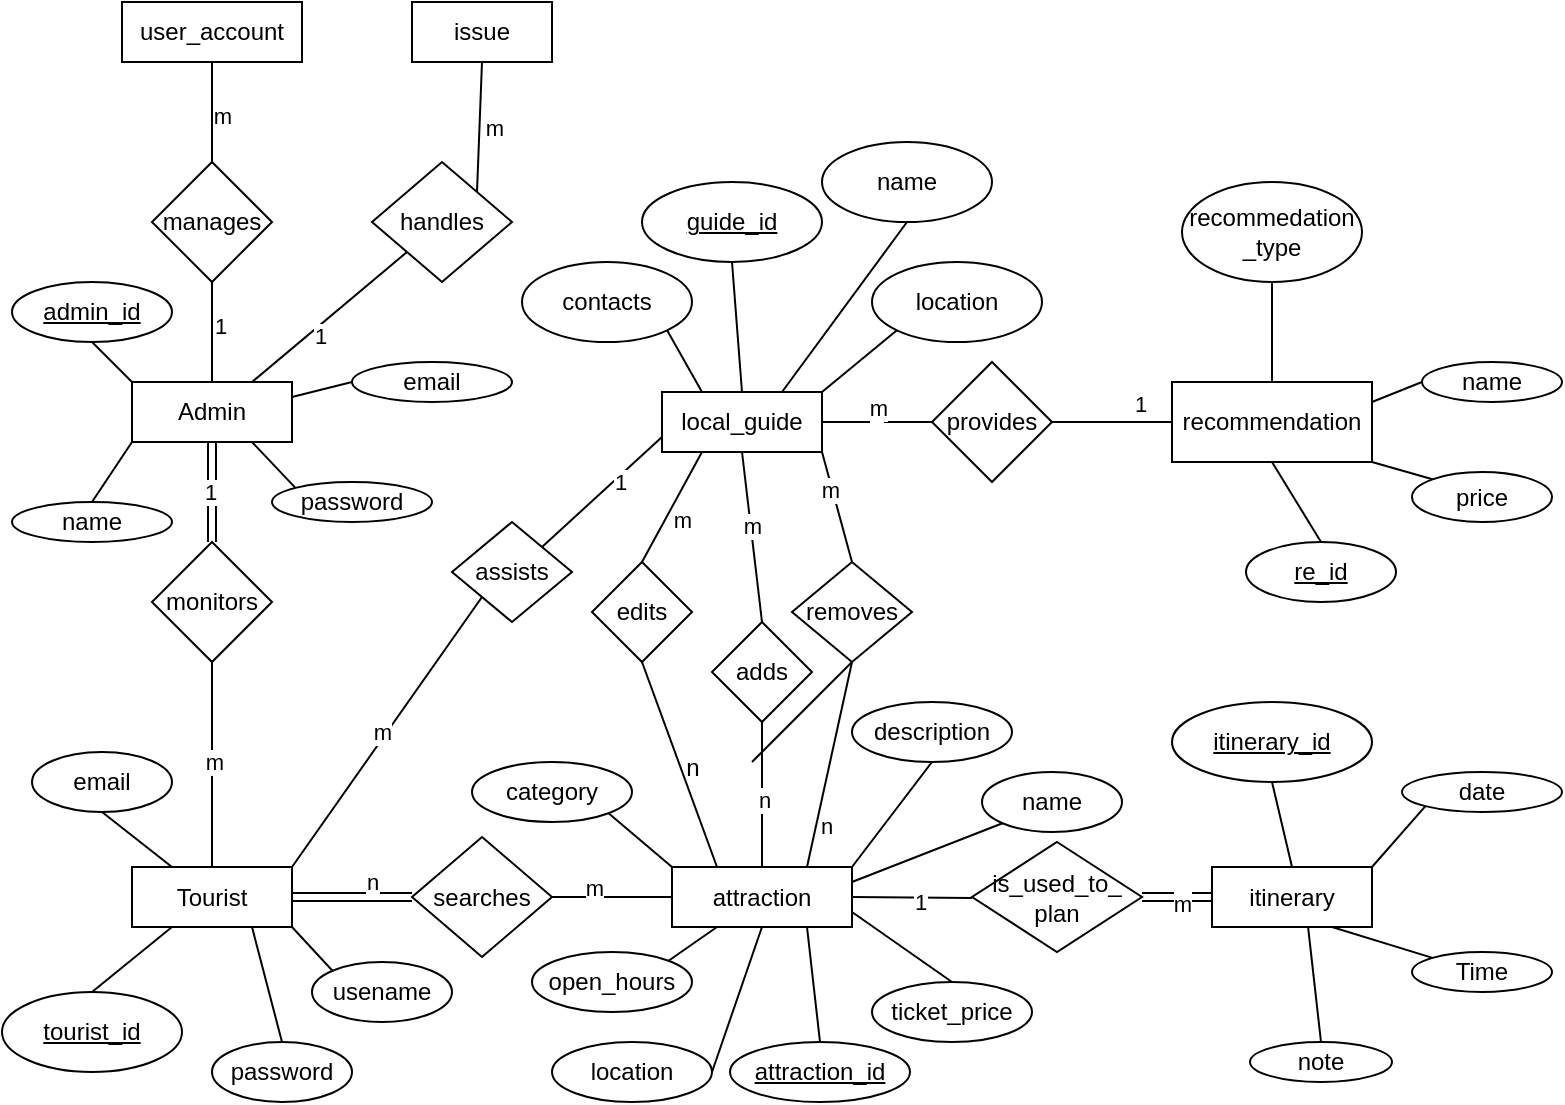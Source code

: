 <mxfile version="24.2.3" type="github">
  <diagram name="Page-1" id="KntOKRbxbfMYD2WhFOAg">
    <mxGraphModel dx="1050" dy="557" grid="1" gridSize="10" guides="1" tooltips="1" connect="1" arrows="1" fold="1" page="1" pageScale="1" pageWidth="827" pageHeight="1169" math="0" shadow="0">
      <root>
        <mxCell id="0" />
        <mxCell id="1" parent="0" />
        <mxCell id="pDvS2UjtiNvDEzDKLtWh-1" value="Tourist" style="html=1;whiteSpace=wrap;" vertex="1" parent="1">
          <mxGeometry x="70" y="602.5" width="80" height="30" as="geometry" />
        </mxCell>
        <mxCell id="pDvS2UjtiNvDEzDKLtWh-2" value="Admin" style="html=1;whiteSpace=wrap;" vertex="1" parent="1">
          <mxGeometry x="70" y="360" width="80" height="30" as="geometry" />
        </mxCell>
        <mxCell id="pDvS2UjtiNvDEzDKLtWh-3" value="user_account" style="html=1;whiteSpace=wrap;" vertex="1" parent="1">
          <mxGeometry x="65" y="170" width="90" height="30" as="geometry" />
        </mxCell>
        <mxCell id="pDvS2UjtiNvDEzDKLtWh-4" value="issue" style="html=1;whiteSpace=wrap;" vertex="1" parent="1">
          <mxGeometry x="210" y="170" width="70" height="30" as="geometry" />
        </mxCell>
        <mxCell id="pDvS2UjtiNvDEzDKLtWh-6" value="recommendation" style="html=1;whiteSpace=wrap;" vertex="1" parent="1">
          <mxGeometry x="590" y="360" width="100" height="40" as="geometry" />
        </mxCell>
        <mxCell id="pDvS2UjtiNvDEzDKLtWh-8" value="attraction" style="html=1;whiteSpace=wrap;" vertex="1" parent="1">
          <mxGeometry x="340" y="602.5" width="90" height="30" as="geometry" />
        </mxCell>
        <mxCell id="pDvS2UjtiNvDEzDKLtWh-9" value="local_guide" style="html=1;whiteSpace=wrap;" vertex="1" parent="1">
          <mxGeometry x="335" y="365" width="80" height="30" as="geometry" />
        </mxCell>
        <mxCell id="pDvS2UjtiNvDEzDKLtWh-10" value="itinerary" style="html=1;whiteSpace=wrap;" vertex="1" parent="1">
          <mxGeometry x="610" y="602.5" width="80" height="30" as="geometry" />
        </mxCell>
        <mxCell id="pDvS2UjtiNvDEzDKLtWh-11" value="manages" style="rhombus;whiteSpace=wrap;html=1;" vertex="1" parent="1">
          <mxGeometry x="80" y="250" width="60" height="60" as="geometry" />
        </mxCell>
        <mxCell id="pDvS2UjtiNvDEzDKLtWh-12" value="assists" style="rhombus;whiteSpace=wrap;html=1;" vertex="1" parent="1">
          <mxGeometry x="230" y="430" width="60" height="50" as="geometry" />
        </mxCell>
        <mxCell id="pDvS2UjtiNvDEzDKLtWh-13" value="adds" style="rhombus;whiteSpace=wrap;html=1;" vertex="1" parent="1">
          <mxGeometry x="360" y="480" width="50" height="50" as="geometry" />
        </mxCell>
        <mxCell id="pDvS2UjtiNvDEzDKLtWh-14" value="handles" style="rhombus;whiteSpace=wrap;html=1;" vertex="1" parent="1">
          <mxGeometry x="190" y="250" width="70" height="60" as="geometry" />
        </mxCell>
        <mxCell id="pDvS2UjtiNvDEzDKLtWh-15" value="monitors" style="rhombus;whiteSpace=wrap;html=1;" vertex="1" parent="1">
          <mxGeometry x="80" y="440" width="60" height="60" as="geometry" />
        </mxCell>
        <mxCell id="pDvS2UjtiNvDEzDKLtWh-16" value="searches" style="rhombus;whiteSpace=wrap;html=1;" vertex="1" parent="1">
          <mxGeometry x="210" y="587.5" width="70" height="60" as="geometry" />
        </mxCell>
        <mxCell id="pDvS2UjtiNvDEzDKLtWh-17" value="" style="endArrow=none;html=1;rounded=0;exitX=1;exitY=0.5;exitDx=0;exitDy=0;entryX=0;entryY=0.5;entryDx=0;entryDy=0;shape=link;" edge="1" parent="1" source="pDvS2UjtiNvDEzDKLtWh-1" target="pDvS2UjtiNvDEzDKLtWh-16">
          <mxGeometry width="50" height="50" relative="1" as="geometry">
            <mxPoint x="140" y="530" as="sourcePoint" />
            <mxPoint x="190" y="480" as="targetPoint" />
          </mxGeometry>
        </mxCell>
        <mxCell id="pDvS2UjtiNvDEzDKLtWh-126" value="n" style="edgeLabel;html=1;align=center;verticalAlign=middle;resizable=0;points=[];" vertex="1" connectable="0" parent="pDvS2UjtiNvDEzDKLtWh-17">
          <mxGeometry x="0.333" y="8" relative="1" as="geometry">
            <mxPoint as="offset" />
          </mxGeometry>
        </mxCell>
        <mxCell id="pDvS2UjtiNvDEzDKLtWh-18" value="" style="endArrow=none;html=1;rounded=0;exitX=1;exitY=0.5;exitDx=0;exitDy=0;entryX=0;entryY=0.5;entryDx=0;entryDy=0;" edge="1" parent="1" source="pDvS2UjtiNvDEzDKLtWh-16" target="pDvS2UjtiNvDEzDKLtWh-8">
          <mxGeometry width="50" height="50" relative="1" as="geometry">
            <mxPoint x="300" y="560" as="sourcePoint" />
            <mxPoint x="350" y="510" as="targetPoint" />
          </mxGeometry>
        </mxCell>
        <mxCell id="pDvS2UjtiNvDEzDKLtWh-125" value="m" style="edgeLabel;html=1;align=center;verticalAlign=middle;resizable=0;points=[];" vertex="1" connectable="0" parent="pDvS2UjtiNvDEzDKLtWh-18">
          <mxGeometry x="-0.3" y="5" relative="1" as="geometry">
            <mxPoint as="offset" />
          </mxGeometry>
        </mxCell>
        <mxCell id="pDvS2UjtiNvDEzDKLtWh-19" value="" style="endArrow=none;html=1;rounded=0;exitX=0.5;exitY=0;exitDx=0;exitDy=0;entryX=0.5;entryY=1;entryDx=0;entryDy=0;" edge="1" parent="1" source="pDvS2UjtiNvDEzDKLtWh-1" target="pDvS2UjtiNvDEzDKLtWh-15">
          <mxGeometry width="50" height="50" relative="1" as="geometry">
            <mxPoint x="120" y="530" as="sourcePoint" />
            <mxPoint x="170" y="480" as="targetPoint" />
          </mxGeometry>
        </mxCell>
        <mxCell id="pDvS2UjtiNvDEzDKLtWh-105" value="m" style="edgeLabel;html=1;align=center;verticalAlign=middle;resizable=0;points=[];" vertex="1" connectable="0" parent="pDvS2UjtiNvDEzDKLtWh-19">
          <mxGeometry x="0.032" y="-1" relative="1" as="geometry">
            <mxPoint as="offset" />
          </mxGeometry>
        </mxCell>
        <mxCell id="pDvS2UjtiNvDEzDKLtWh-21" value="" style="endArrow=none;html=1;rounded=0;exitX=0.75;exitY=0;exitDx=0;exitDy=0;entryX=0;entryY=1;entryDx=0;entryDy=0;" edge="1" parent="1" source="pDvS2UjtiNvDEzDKLtWh-2" target="pDvS2UjtiNvDEzDKLtWh-14">
          <mxGeometry width="50" height="50" relative="1" as="geometry">
            <mxPoint x="80" y="350" as="sourcePoint" />
            <mxPoint x="130" y="300" as="targetPoint" />
          </mxGeometry>
        </mxCell>
        <mxCell id="pDvS2UjtiNvDEzDKLtWh-108" value="1" style="edgeLabel;html=1;align=center;verticalAlign=middle;resizable=0;points=[];" vertex="1" connectable="0" parent="pDvS2UjtiNvDEzDKLtWh-21">
          <mxGeometry x="-0.19" y="-4" relative="1" as="geometry">
            <mxPoint as="offset" />
          </mxGeometry>
        </mxCell>
        <mxCell id="pDvS2UjtiNvDEzDKLtWh-22" value="" style="endArrow=none;html=1;rounded=0;exitX=1;exitY=0;exitDx=0;exitDy=0;entryX=0.5;entryY=1;entryDx=0;entryDy=0;" edge="1" parent="1" source="pDvS2UjtiNvDEzDKLtWh-14" target="pDvS2UjtiNvDEzDKLtWh-4">
          <mxGeometry width="50" height="50" relative="1" as="geometry">
            <mxPoint x="140" y="270" as="sourcePoint" />
            <mxPoint x="190" y="220" as="targetPoint" />
          </mxGeometry>
        </mxCell>
        <mxCell id="pDvS2UjtiNvDEzDKLtWh-109" value="m" style="edgeLabel;html=1;align=center;verticalAlign=middle;resizable=0;points=[];" vertex="1" connectable="0" parent="pDvS2UjtiNvDEzDKLtWh-22">
          <mxGeometry x="0.03" y="-7" relative="1" as="geometry">
            <mxPoint y="1" as="offset" />
          </mxGeometry>
        </mxCell>
        <mxCell id="pDvS2UjtiNvDEzDKLtWh-23" value="" style="endArrow=none;html=1;rounded=0;exitX=0.5;exitY=0;exitDx=0;exitDy=0;entryX=0.5;entryY=1;entryDx=0;entryDy=0;" edge="1" parent="1" source="pDvS2UjtiNvDEzDKLtWh-11" target="pDvS2UjtiNvDEzDKLtWh-3">
          <mxGeometry width="50" height="50" relative="1" as="geometry">
            <mxPoint x="140" y="210" as="sourcePoint" />
            <mxPoint x="190" y="160" as="targetPoint" />
          </mxGeometry>
        </mxCell>
        <mxCell id="pDvS2UjtiNvDEzDKLtWh-106" value="m" style="edgeLabel;html=1;align=center;verticalAlign=middle;resizable=0;points=[];" vertex="1" connectable="0" parent="pDvS2UjtiNvDEzDKLtWh-23">
          <mxGeometry x="-0.072" y="-5" relative="1" as="geometry">
            <mxPoint as="offset" />
          </mxGeometry>
        </mxCell>
        <mxCell id="pDvS2UjtiNvDEzDKLtWh-24" value="" style="endArrow=none;html=1;rounded=0;exitX=0.5;exitY=0;exitDx=0;exitDy=0;entryX=0.5;entryY=1;entryDx=0;entryDy=0;" edge="1" parent="1" source="pDvS2UjtiNvDEzDKLtWh-2" target="pDvS2UjtiNvDEzDKLtWh-11">
          <mxGeometry width="50" height="50" relative="1" as="geometry">
            <mxPoint x="120" y="305" as="sourcePoint" />
            <mxPoint x="170" y="255" as="targetPoint" />
          </mxGeometry>
        </mxCell>
        <mxCell id="pDvS2UjtiNvDEzDKLtWh-107" value="1" style="edgeLabel;html=1;align=center;verticalAlign=middle;resizable=0;points=[];" vertex="1" connectable="0" parent="pDvS2UjtiNvDEzDKLtWh-24">
          <mxGeometry x="0.128" y="-4" relative="1" as="geometry">
            <mxPoint as="offset" />
          </mxGeometry>
        </mxCell>
        <mxCell id="pDvS2UjtiNvDEzDKLtWh-25" value="" style="endArrow=none;html=1;rounded=0;exitX=1;exitY=0;exitDx=0;exitDy=0;entryX=0;entryY=1;entryDx=0;entryDy=0;" edge="1" parent="1" source="pDvS2UjtiNvDEzDKLtWh-1" target="pDvS2UjtiNvDEzDKLtWh-12">
          <mxGeometry width="50" height="50" relative="1" as="geometry">
            <mxPoint x="170" y="550" as="sourcePoint" />
            <mxPoint x="220" y="500" as="targetPoint" />
          </mxGeometry>
        </mxCell>
        <mxCell id="pDvS2UjtiNvDEzDKLtWh-111" value="m" style="edgeLabel;html=1;align=center;verticalAlign=middle;resizable=0;points=[];" vertex="1" connectable="0" parent="pDvS2UjtiNvDEzDKLtWh-25">
          <mxGeometry x="-0.019" y="2" relative="1" as="geometry">
            <mxPoint as="offset" />
          </mxGeometry>
        </mxCell>
        <mxCell id="pDvS2UjtiNvDEzDKLtWh-26" value="" style="endArrow=none;html=1;rounded=0;exitX=1;exitY=0;exitDx=0;exitDy=0;entryX=0;entryY=0.75;entryDx=0;entryDy=0;" edge="1" parent="1" source="pDvS2UjtiNvDEzDKLtWh-12" target="pDvS2UjtiNvDEzDKLtWh-9">
          <mxGeometry width="50" height="50" relative="1" as="geometry">
            <mxPoint x="260" y="400" as="sourcePoint" />
            <mxPoint x="310" y="350" as="targetPoint" />
          </mxGeometry>
        </mxCell>
        <mxCell id="pDvS2UjtiNvDEzDKLtWh-110" value="1" style="edgeLabel;html=1;align=center;verticalAlign=middle;resizable=0;points=[];" vertex="1" connectable="0" parent="pDvS2UjtiNvDEzDKLtWh-26">
          <mxGeometry x="0.259" y="-2" relative="1" as="geometry">
            <mxPoint as="offset" />
          </mxGeometry>
        </mxCell>
        <mxCell id="pDvS2UjtiNvDEzDKLtWh-27" value="edits" style="rhombus;whiteSpace=wrap;html=1;" vertex="1" parent="1">
          <mxGeometry x="300" y="450" width="50" height="50" as="geometry" />
        </mxCell>
        <mxCell id="pDvS2UjtiNvDEzDKLtWh-28" value="provides" style="rhombus;whiteSpace=wrap;html=1;" vertex="1" parent="1">
          <mxGeometry x="470" y="350" width="60" height="60" as="geometry" />
        </mxCell>
        <mxCell id="pDvS2UjtiNvDEzDKLtWh-29" value="removes" style="rhombus;whiteSpace=wrap;html=1;" vertex="1" parent="1">
          <mxGeometry x="400" y="450" width="60" height="50" as="geometry" />
        </mxCell>
        <mxCell id="pDvS2UjtiNvDEzDKLtWh-30" value="is_used_to_&lt;div&gt;plan&lt;/div&gt;" style="rhombus;whiteSpace=wrap;html=1;" vertex="1" parent="1">
          <mxGeometry x="490" y="590" width="85" height="55" as="geometry" />
        </mxCell>
        <mxCell id="pDvS2UjtiNvDEzDKLtWh-31" value="" style="endArrow=none;html=1;rounded=0;exitX=1;exitY=0.5;exitDx=0;exitDy=0;entryX=0;entryY=0.5;entryDx=0;entryDy=0;" edge="1" parent="1" source="pDvS2UjtiNvDEzDKLtWh-9" target="pDvS2UjtiNvDEzDKLtWh-28">
          <mxGeometry width="50" height="50" relative="1" as="geometry">
            <mxPoint x="410" y="380" as="sourcePoint" />
            <mxPoint x="460" y="330" as="targetPoint" />
          </mxGeometry>
        </mxCell>
        <mxCell id="pDvS2UjtiNvDEzDKLtWh-118" value="1" style="edgeLabel;html=1;align=center;verticalAlign=middle;resizable=0;points=[];" vertex="1" connectable="0" parent="pDvS2UjtiNvDEzDKLtWh-31">
          <mxGeometry x="-0.018" y="4" relative="1" as="geometry">
            <mxPoint as="offset" />
          </mxGeometry>
        </mxCell>
        <mxCell id="pDvS2UjtiNvDEzDKLtWh-120" value="m" style="edgeLabel;html=1;align=center;verticalAlign=middle;resizable=0;points=[];" vertex="1" connectable="0" parent="pDvS2UjtiNvDEzDKLtWh-31">
          <mxGeometry x="0.018" y="7" relative="1" as="geometry">
            <mxPoint as="offset" />
          </mxGeometry>
        </mxCell>
        <mxCell id="pDvS2UjtiNvDEzDKLtWh-32" value="" style="endArrow=none;html=1;rounded=0;exitX=1;exitY=0.5;exitDx=0;exitDy=0;entryX=0;entryY=0.5;entryDx=0;entryDy=0;" edge="1" parent="1" source="pDvS2UjtiNvDEzDKLtWh-28" target="pDvS2UjtiNvDEzDKLtWh-6">
          <mxGeometry width="50" height="50" relative="1" as="geometry">
            <mxPoint x="520" y="360" as="sourcePoint" />
            <mxPoint x="570" y="310" as="targetPoint" />
          </mxGeometry>
        </mxCell>
        <mxCell id="pDvS2UjtiNvDEzDKLtWh-119" value="1" style="edgeLabel;html=1;align=center;verticalAlign=middle;resizable=0;points=[];" vertex="1" connectable="0" parent="pDvS2UjtiNvDEzDKLtWh-32">
          <mxGeometry x="0.467" y="9" relative="1" as="geometry">
            <mxPoint as="offset" />
          </mxGeometry>
        </mxCell>
        <mxCell id="pDvS2UjtiNvDEzDKLtWh-34" value="" style="endArrow=none;html=1;rounded=0;exitX=1;exitY=0.5;exitDx=0;exitDy=0;entryX=0;entryY=0.5;entryDx=0;entryDy=0;shape=link;" edge="1" parent="1" source="pDvS2UjtiNvDEzDKLtWh-30" target="pDvS2UjtiNvDEzDKLtWh-10">
          <mxGeometry width="50" height="50" relative="1" as="geometry">
            <mxPoint x="570" y="550" as="sourcePoint" />
            <mxPoint x="620" y="500" as="targetPoint" />
          </mxGeometry>
        </mxCell>
        <mxCell id="pDvS2UjtiNvDEzDKLtWh-122" value="m" style="edgeLabel;html=1;align=center;verticalAlign=middle;resizable=0;points=[];" vertex="1" connectable="0" parent="pDvS2UjtiNvDEzDKLtWh-34">
          <mxGeometry x="0.143" y="-3" relative="1" as="geometry">
            <mxPoint as="offset" />
          </mxGeometry>
        </mxCell>
        <mxCell id="pDvS2UjtiNvDEzDKLtWh-39" value="" style="endArrow=none;html=1;rounded=0;entryX=0.5;entryY=1;entryDx=0;entryDy=0;exitX=0.5;exitY=0;exitDx=0;exitDy=0;" edge="1" parent="1" source="pDvS2UjtiNvDEzDKLtWh-6" target="pDvS2UjtiNvDEzDKLtWh-96">
          <mxGeometry width="50" height="50" relative="1" as="geometry">
            <mxPoint x="590" y="320" as="sourcePoint" />
            <mxPoint x="640" y="320" as="targetPoint" />
          </mxGeometry>
        </mxCell>
        <mxCell id="pDvS2UjtiNvDEzDKLtWh-40" value="" style="endArrow=none;html=1;rounded=0;exitX=0.75;exitY=0;exitDx=0;exitDy=0;entryX=0.5;entryY=1;entryDx=0;entryDy=0;" edge="1" parent="1" source="pDvS2UjtiNvDEzDKLtWh-8" target="pDvS2UjtiNvDEzDKLtWh-29">
          <mxGeometry width="50" height="50" relative="1" as="geometry">
            <mxPoint x="430" y="530" as="sourcePoint" />
            <mxPoint x="480" y="480" as="targetPoint" />
          </mxGeometry>
        </mxCell>
        <mxCell id="pDvS2UjtiNvDEzDKLtWh-117" value="n" style="edgeLabel;html=1;align=center;verticalAlign=middle;resizable=0;points=[];" vertex="1" connectable="0" parent="pDvS2UjtiNvDEzDKLtWh-40">
          <mxGeometry x="-0.583" y="-5" relative="1" as="geometry">
            <mxPoint as="offset" />
          </mxGeometry>
        </mxCell>
        <mxCell id="pDvS2UjtiNvDEzDKLtWh-41" value="" style="endArrow=none;html=1;rounded=0;entryX=0.5;entryY=1;entryDx=0;entryDy=0;exitX=0.5;exitY=0;exitDx=0;exitDy=0;" edge="1" parent="1" source="pDvS2UjtiNvDEzDKLtWh-13" target="pDvS2UjtiNvDEzDKLtWh-9">
          <mxGeometry width="50" height="50" relative="1" as="geometry">
            <mxPoint x="350" y="460" as="sourcePoint" />
            <mxPoint x="400" y="410" as="targetPoint" />
          </mxGeometry>
        </mxCell>
        <mxCell id="pDvS2UjtiNvDEzDKLtWh-114" value="m" style="edgeLabel;html=1;align=center;verticalAlign=middle;resizable=0;points=[];" vertex="1" connectable="0" parent="pDvS2UjtiNvDEzDKLtWh-41">
          <mxGeometry x="0.149" relative="1" as="geometry">
            <mxPoint as="offset" />
          </mxGeometry>
        </mxCell>
        <mxCell id="pDvS2UjtiNvDEzDKLtWh-42" value="" style="endArrow=none;html=1;rounded=0;entryX=0.5;entryY=1;entryDx=0;entryDy=0;exitX=0.5;exitY=0;exitDx=0;exitDy=0;" edge="1" parent="1" source="pDvS2UjtiNvDEzDKLtWh-8" target="pDvS2UjtiNvDEzDKLtWh-13">
          <mxGeometry width="50" height="50" relative="1" as="geometry">
            <mxPoint x="365" y="550" as="sourcePoint" />
            <mxPoint x="415" y="500" as="targetPoint" />
          </mxGeometry>
        </mxCell>
        <mxCell id="pDvS2UjtiNvDEzDKLtWh-115" value="n" style="edgeLabel;html=1;align=center;verticalAlign=middle;resizable=0;points=[];" vertex="1" connectable="0" parent="pDvS2UjtiNvDEzDKLtWh-42">
          <mxGeometry x="-0.081" y="-1" relative="1" as="geometry">
            <mxPoint as="offset" />
          </mxGeometry>
        </mxCell>
        <mxCell id="pDvS2UjtiNvDEzDKLtWh-43" value="" style="endArrow=none;html=1;rounded=0;entryX=0.25;entryY=1;entryDx=0;entryDy=0;exitX=0.5;exitY=0;exitDx=0;exitDy=0;" edge="1" parent="1" source="pDvS2UjtiNvDEzDKLtWh-27" target="pDvS2UjtiNvDEzDKLtWh-9">
          <mxGeometry width="50" height="50" relative="1" as="geometry">
            <mxPoint x="300" y="470" as="sourcePoint" />
            <mxPoint x="350" y="420" as="targetPoint" />
          </mxGeometry>
        </mxCell>
        <mxCell id="pDvS2UjtiNvDEzDKLtWh-112" value="m" style="edgeLabel;html=1;align=center;verticalAlign=middle;resizable=0;points=[];" vertex="1" connectable="0" parent="pDvS2UjtiNvDEzDKLtWh-43">
          <mxGeometry x="-0.083" y="-7" relative="1" as="geometry">
            <mxPoint as="offset" />
          </mxGeometry>
        </mxCell>
        <mxCell id="pDvS2UjtiNvDEzDKLtWh-44" value="" style="endArrow=none;html=1;rounded=0;entryX=0.5;entryY=1;entryDx=0;entryDy=0;exitX=0.25;exitY=0;exitDx=0;exitDy=0;" edge="1" parent="1" source="pDvS2UjtiNvDEzDKLtWh-8" target="pDvS2UjtiNvDEzDKLtWh-27">
          <mxGeometry width="50" height="50" relative="1" as="geometry">
            <mxPoint x="290" y="545" as="sourcePoint" />
            <mxPoint x="340" y="495" as="targetPoint" />
          </mxGeometry>
        </mxCell>
        <mxCell id="pDvS2UjtiNvDEzDKLtWh-45" value="" style="endArrow=none;html=1;rounded=0;entryX=1;entryY=1;entryDx=0;entryDy=0;exitX=0.5;exitY=0;exitDx=0;exitDy=0;" edge="1" parent="1" source="pDvS2UjtiNvDEzDKLtWh-29" target="pDvS2UjtiNvDEzDKLtWh-9">
          <mxGeometry width="50" height="50" relative="1" as="geometry">
            <mxPoint x="380" y="450" as="sourcePoint" />
            <mxPoint x="430" y="400" as="targetPoint" />
          </mxGeometry>
        </mxCell>
        <mxCell id="pDvS2UjtiNvDEzDKLtWh-116" value="m" style="edgeLabel;html=1;align=center;verticalAlign=middle;resizable=0;points=[];" vertex="1" connectable="0" parent="pDvS2UjtiNvDEzDKLtWh-45">
          <mxGeometry x="0.313" y="1" relative="1" as="geometry">
            <mxPoint as="offset" />
          </mxGeometry>
        </mxCell>
        <mxCell id="pDvS2UjtiNvDEzDKLtWh-46" value="password" style="ellipse;whiteSpace=wrap;html=1;" vertex="1" parent="1">
          <mxGeometry x="140" y="410" width="80" height="20" as="geometry" />
        </mxCell>
        <mxCell id="pDvS2UjtiNvDEzDKLtWh-47" value="date" style="ellipse;whiteSpace=wrap;html=1;" vertex="1" parent="1">
          <mxGeometry x="705" y="555" width="80" height="20" as="geometry" />
        </mxCell>
        <mxCell id="pDvS2UjtiNvDEzDKLtWh-48" value="email" style="ellipse;whiteSpace=wrap;html=1;" vertex="1" parent="1">
          <mxGeometry x="180" y="350" width="80" height="20" as="geometry" />
        </mxCell>
        <mxCell id="pDvS2UjtiNvDEzDKLtWh-49" value="name" style="ellipse;whiteSpace=wrap;html=1;" vertex="1" parent="1">
          <mxGeometry x="10" y="420" width="80" height="20" as="geometry" />
        </mxCell>
        <mxCell id="pDvS2UjtiNvDEzDKLtWh-50" value="&lt;u&gt;attraction_id&lt;/u&gt;" style="ellipse;whiteSpace=wrap;html=1;" vertex="1" parent="1">
          <mxGeometry x="369" y="690" width="90" height="30" as="geometry" />
        </mxCell>
        <mxCell id="pDvS2UjtiNvDEzDKLtWh-51" value="&lt;u&gt;admin_id&lt;/u&gt;" style="ellipse;whiteSpace=wrap;html=1;" vertex="1" parent="1">
          <mxGeometry x="10" y="310" width="80" height="30" as="geometry" />
        </mxCell>
        <mxCell id="pDvS2UjtiNvDEzDKLtWh-52" value="name" style="ellipse;whiteSpace=wrap;html=1;" vertex="1" parent="1">
          <mxGeometry x="495" y="555" width="70" height="30" as="geometry" />
        </mxCell>
        <mxCell id="pDvS2UjtiNvDEzDKLtWh-53" value="Time" style="ellipse;whiteSpace=wrap;html=1;" vertex="1" parent="1">
          <mxGeometry x="710" y="645" width="70" height="20" as="geometry" />
        </mxCell>
        <mxCell id="pDvS2UjtiNvDEzDKLtWh-54" value="ticket_price" style="ellipse;whiteSpace=wrap;html=1;" vertex="1" parent="1">
          <mxGeometry x="440" y="660" width="80" height="30" as="geometry" />
        </mxCell>
        <mxCell id="pDvS2UjtiNvDEzDKLtWh-55" value="open_hours" style="ellipse;whiteSpace=wrap;html=1;" vertex="1" parent="1">
          <mxGeometry x="270" y="645" width="80" height="30" as="geometry" />
        </mxCell>
        <mxCell id="pDvS2UjtiNvDEzDKLtWh-56" value="location" style="ellipse;whiteSpace=wrap;html=1;" vertex="1" parent="1">
          <mxGeometry x="280" y="690" width="80" height="30" as="geometry" />
        </mxCell>
        <mxCell id="pDvS2UjtiNvDEzDKLtWh-57" value="description" style="ellipse;whiteSpace=wrap;html=1;" vertex="1" parent="1">
          <mxGeometry x="430" y="520" width="80" height="30" as="geometry" />
        </mxCell>
        <mxCell id="pDvS2UjtiNvDEzDKLtWh-58" value="category" style="ellipse;whiteSpace=wrap;html=1;" vertex="1" parent="1">
          <mxGeometry x="240" y="550" width="80" height="30" as="geometry" />
        </mxCell>
        <mxCell id="pDvS2UjtiNvDEzDKLtWh-60" value="" style="endArrow=none;html=1;rounded=0;exitX=1;exitY=0.25;exitDx=0;exitDy=0;entryX=0;entryY=1;entryDx=0;entryDy=0;" edge="1" parent="1" source="pDvS2UjtiNvDEzDKLtWh-8" target="pDvS2UjtiNvDEzDKLtWh-52">
          <mxGeometry width="50" height="50" relative="1" as="geometry">
            <mxPoint x="460" y="620" as="sourcePoint" />
            <mxPoint x="510" y="570" as="targetPoint" />
          </mxGeometry>
        </mxCell>
        <mxCell id="pDvS2UjtiNvDEzDKLtWh-61" value="" style="endArrow=none;html=1;rounded=0;entryX=0;entryY=0;entryDx=0;entryDy=0;exitX=1;exitY=1;exitDx=0;exitDy=0;" edge="1" parent="1" source="pDvS2UjtiNvDEzDKLtWh-58" target="pDvS2UjtiNvDEzDKLtWh-8">
          <mxGeometry width="50" height="50" relative="1" as="geometry">
            <mxPoint x="300" y="602.5" as="sourcePoint" />
            <mxPoint x="350" y="552.5" as="targetPoint" />
          </mxGeometry>
        </mxCell>
        <mxCell id="pDvS2UjtiNvDEzDKLtWh-62" value="" style="endArrow=none;html=1;rounded=0;entryX=0.5;entryY=0;entryDx=0;entryDy=0;exitX=1;exitY=0.75;exitDx=0;exitDy=0;shape=connector;" edge="1" parent="1" source="pDvS2UjtiNvDEzDKLtWh-8" target="pDvS2UjtiNvDEzDKLtWh-54">
          <mxGeometry width="50" height="50" relative="1" as="geometry">
            <mxPoint x="380" y="685" as="sourcePoint" />
            <mxPoint x="430" y="635" as="targetPoint" />
          </mxGeometry>
        </mxCell>
        <mxCell id="pDvS2UjtiNvDEzDKLtWh-63" value="" style="endArrow=none;html=1;rounded=0;exitX=0.5;exitY=0;exitDx=0;exitDy=0;entryX=0.75;entryY=1;entryDx=0;entryDy=0;" edge="1" parent="1" source="pDvS2UjtiNvDEzDKLtWh-50" target="pDvS2UjtiNvDEzDKLtWh-8">
          <mxGeometry width="50" height="50" relative="1" as="geometry">
            <mxPoint x="360" y="690" as="sourcePoint" />
            <mxPoint x="410" y="640" as="targetPoint" />
          </mxGeometry>
        </mxCell>
        <mxCell id="pDvS2UjtiNvDEzDKLtWh-64" value="" style="endArrow=none;html=1;rounded=0;entryX=0.25;entryY=1;entryDx=0;entryDy=0;exitX=1;exitY=0;exitDx=0;exitDy=0;" edge="1" parent="1" source="pDvS2UjtiNvDEzDKLtWh-55" target="pDvS2UjtiNvDEzDKLtWh-8">
          <mxGeometry width="50" height="50" relative="1" as="geometry">
            <mxPoint x="315" y="697.5" as="sourcePoint" />
            <mxPoint x="365" y="647.5" as="targetPoint" />
          </mxGeometry>
        </mxCell>
        <mxCell id="pDvS2UjtiNvDEzDKLtWh-65" value="" style="endArrow=none;html=1;rounded=0;exitX=1;exitY=0;exitDx=0;exitDy=0;entryX=0.5;entryY=1;entryDx=0;entryDy=0;" edge="1" parent="1" source="pDvS2UjtiNvDEzDKLtWh-8" target="pDvS2UjtiNvDEzDKLtWh-57">
          <mxGeometry width="50" height="50" relative="1" as="geometry">
            <mxPoint x="430" y="605" as="sourcePoint" />
            <mxPoint x="480" y="555" as="targetPoint" />
          </mxGeometry>
        </mxCell>
        <mxCell id="pDvS2UjtiNvDEzDKLtWh-66" value="" style="endArrow=none;html=1;rounded=0;entryX=0.5;entryY=1;entryDx=0;entryDy=0;exitX=1;exitY=0.5;exitDx=0;exitDy=0;" edge="1" parent="1" source="pDvS2UjtiNvDEzDKLtWh-56" target="pDvS2UjtiNvDEzDKLtWh-8">
          <mxGeometry width="50" height="50" relative="1" as="geometry">
            <mxPoint x="345" y="695" as="sourcePoint" />
            <mxPoint x="395" y="645" as="targetPoint" />
          </mxGeometry>
        </mxCell>
        <mxCell id="pDvS2UjtiNvDEzDKLtWh-67" value="" style="endArrow=none;html=1;rounded=0;entryX=0.75;entryY=1;entryDx=0;entryDy=0;exitX=0;exitY=0;exitDx=0;exitDy=0;" edge="1" parent="1" source="pDvS2UjtiNvDEzDKLtWh-46" target="pDvS2UjtiNvDEzDKLtWh-2">
          <mxGeometry width="50" height="50" relative="1" as="geometry">
            <mxPoint x="120" y="430" as="sourcePoint" />
            <mxPoint x="170" y="380" as="targetPoint" />
          </mxGeometry>
        </mxCell>
        <mxCell id="pDvS2UjtiNvDEzDKLtWh-68" value="" style="endArrow=none;html=1;rounded=0;exitX=1;exitY=0.25;exitDx=0;exitDy=0;entryX=0;entryY=0.5;entryDx=0;entryDy=0;" edge="1" parent="1" source="pDvS2UjtiNvDEzDKLtWh-2" target="pDvS2UjtiNvDEzDKLtWh-48">
          <mxGeometry width="50" height="50" relative="1" as="geometry">
            <mxPoint x="160" y="385" as="sourcePoint" />
            <mxPoint x="210" y="335" as="targetPoint" />
          </mxGeometry>
        </mxCell>
        <mxCell id="pDvS2UjtiNvDEzDKLtWh-69" value="" style="endArrow=none;html=1;rounded=0;exitX=0.5;exitY=0;exitDx=0;exitDy=0;entryX=0;entryY=1;entryDx=0;entryDy=0;" edge="1" parent="1" source="pDvS2UjtiNvDEzDKLtWh-49" target="pDvS2UjtiNvDEzDKLtWh-2">
          <mxGeometry width="50" height="50" relative="1" as="geometry">
            <mxPoint x="10" y="430" as="sourcePoint" />
            <mxPoint x="60" y="380" as="targetPoint" />
          </mxGeometry>
        </mxCell>
        <mxCell id="pDvS2UjtiNvDEzDKLtWh-70" value="" style="endArrow=none;html=1;rounded=0;entryX=0.5;entryY=1;entryDx=0;entryDy=0;exitX=0;exitY=0;exitDx=0;exitDy=0;" edge="1" parent="1" source="pDvS2UjtiNvDEzDKLtWh-2" target="pDvS2UjtiNvDEzDKLtWh-51">
          <mxGeometry width="50" height="50" relative="1" as="geometry">
            <mxPoint x="25" y="395" as="sourcePoint" />
            <mxPoint x="75" y="345" as="targetPoint" />
          </mxGeometry>
        </mxCell>
        <mxCell id="pDvS2UjtiNvDEzDKLtWh-71" value="note" style="ellipse;whiteSpace=wrap;html=1;" vertex="1" parent="1">
          <mxGeometry x="629" y="690" width="71" height="20" as="geometry" />
        </mxCell>
        <mxCell id="pDvS2UjtiNvDEzDKLtWh-73" value="itinerary_id" style="ellipse;whiteSpace=wrap;html=1;align=center;fontStyle=4;" vertex="1" parent="1">
          <mxGeometry x="590" y="520" width="100" height="40" as="geometry" />
        </mxCell>
        <mxCell id="pDvS2UjtiNvDEzDKLtWh-74" value="" style="endArrow=none;html=1;rounded=0;exitX=1;exitY=0;exitDx=0;exitDy=0;entryX=0;entryY=1;entryDx=0;entryDy=0;" edge="1" parent="1" source="pDvS2UjtiNvDEzDKLtWh-10" target="pDvS2UjtiNvDEzDKLtWh-47">
          <mxGeometry width="50" height="50" relative="1" as="geometry">
            <mxPoint x="730" y="637.5" as="sourcePoint" />
            <mxPoint x="780" y="587.5" as="targetPoint" />
          </mxGeometry>
        </mxCell>
        <mxCell id="pDvS2UjtiNvDEzDKLtWh-75" value="" style="endArrow=none;html=1;rounded=0;entryX=0.6;entryY=0.99;entryDx=0;entryDy=0;entryPerimeter=0;exitX=0.5;exitY=0;exitDx=0;exitDy=0;" edge="1" parent="1" source="pDvS2UjtiNvDEzDKLtWh-71" target="pDvS2UjtiNvDEzDKLtWh-10">
          <mxGeometry width="50" height="50" relative="1" as="geometry">
            <mxPoint x="610" y="720" as="sourcePoint" />
            <mxPoint x="660" y="670" as="targetPoint" />
          </mxGeometry>
        </mxCell>
        <mxCell id="pDvS2UjtiNvDEzDKLtWh-76" value="" style="endArrow=none;html=1;rounded=0;exitX=0.75;exitY=1;exitDx=0;exitDy=0;entryX=0;entryY=0;entryDx=0;entryDy=0;" edge="1" parent="1" source="pDvS2UjtiNvDEzDKLtWh-10" target="pDvS2UjtiNvDEzDKLtWh-53">
          <mxGeometry width="50" height="50" relative="1" as="geometry">
            <mxPoint x="730" y="730" as="sourcePoint" />
            <mxPoint x="780" y="680" as="targetPoint" />
          </mxGeometry>
        </mxCell>
        <mxCell id="pDvS2UjtiNvDEzDKLtWh-77" value="" style="endArrow=none;html=1;rounded=0;exitX=0.5;exitY=0;exitDx=0;exitDy=0;entryX=0.5;entryY=1;entryDx=0;entryDy=0;" edge="1" parent="1" source="pDvS2UjtiNvDEzDKLtWh-10" target="pDvS2UjtiNvDEzDKLtWh-73">
          <mxGeometry width="50" height="50" relative="1" as="geometry">
            <mxPoint x="650" y="590" as="sourcePoint" />
            <mxPoint x="700" y="540" as="targetPoint" />
          </mxGeometry>
        </mxCell>
        <mxCell id="pDvS2UjtiNvDEzDKLtWh-78" value="location" style="ellipse;whiteSpace=wrap;html=1;" vertex="1" parent="1">
          <mxGeometry x="440" y="300" width="85" height="40" as="geometry" />
        </mxCell>
        <mxCell id="pDvS2UjtiNvDEzDKLtWh-79" value="contacts" style="ellipse;whiteSpace=wrap;html=1;" vertex="1" parent="1">
          <mxGeometry x="265" y="300" width="85" height="40" as="geometry" />
        </mxCell>
        <mxCell id="pDvS2UjtiNvDEzDKLtWh-80" value="name" style="ellipse;whiteSpace=wrap;html=1;" vertex="1" parent="1">
          <mxGeometry x="415" y="240" width="85" height="40" as="geometry" />
        </mxCell>
        <mxCell id="pDvS2UjtiNvDEzDKLtWh-81" value="&lt;u&gt;guide_id&lt;/u&gt;" style="ellipse;whiteSpace=wrap;html=1;" vertex="1" parent="1">
          <mxGeometry x="325" y="260" width="90" height="40" as="geometry" />
        </mxCell>
        <mxCell id="pDvS2UjtiNvDEzDKLtWh-82" value="" style="endArrow=none;html=1;rounded=0;entryX=1;entryY=1;entryDx=0;entryDy=0;exitX=0.25;exitY=0;exitDx=0;exitDy=0;" edge="1" parent="1" source="pDvS2UjtiNvDEzDKLtWh-9" target="pDvS2UjtiNvDEzDKLtWh-79">
          <mxGeometry width="50" height="50" relative="1" as="geometry">
            <mxPoint x="360" y="360" as="sourcePoint" />
            <mxPoint x="410" y="310" as="targetPoint" />
          </mxGeometry>
        </mxCell>
        <mxCell id="pDvS2UjtiNvDEzDKLtWh-83" value="" style="endArrow=none;html=1;rounded=0;entryX=0.5;entryY=1;entryDx=0;entryDy=0;exitX=0.5;exitY=0;exitDx=0;exitDy=0;" edge="1" parent="1" source="pDvS2UjtiNvDEzDKLtWh-9" target="pDvS2UjtiNvDEzDKLtWh-81">
          <mxGeometry width="50" height="50" relative="1" as="geometry">
            <mxPoint x="370" y="370" as="sourcePoint" />
            <mxPoint x="420" y="320" as="targetPoint" />
          </mxGeometry>
        </mxCell>
        <mxCell id="pDvS2UjtiNvDEzDKLtWh-84" value="" style="endArrow=none;html=1;rounded=0;entryX=0.5;entryY=1;entryDx=0;entryDy=0;exitX=0.75;exitY=0;exitDx=0;exitDy=0;" edge="1" parent="1" source="pDvS2UjtiNvDEzDKLtWh-9" target="pDvS2UjtiNvDEzDKLtWh-80">
          <mxGeometry width="50" height="50" relative="1" as="geometry">
            <mxPoint x="380" y="380" as="sourcePoint" />
            <mxPoint x="430" y="330" as="targetPoint" />
          </mxGeometry>
        </mxCell>
        <mxCell id="pDvS2UjtiNvDEzDKLtWh-85" value="" style="endArrow=none;html=1;rounded=0;exitX=1;exitY=0;exitDx=0;exitDy=0;entryX=0;entryY=1;entryDx=0;entryDy=0;" edge="1" parent="1" source="pDvS2UjtiNvDEzDKLtWh-9" target="pDvS2UjtiNvDEzDKLtWh-78">
          <mxGeometry width="50" height="50" relative="1" as="geometry">
            <mxPoint x="390" y="390" as="sourcePoint" />
            <mxPoint x="440" y="340" as="targetPoint" />
          </mxGeometry>
        </mxCell>
        <mxCell id="pDvS2UjtiNvDEzDKLtWh-86" value="password" style="ellipse;whiteSpace=wrap;html=1;" vertex="1" parent="1">
          <mxGeometry x="110" y="690" width="70" height="30" as="geometry" />
        </mxCell>
        <mxCell id="pDvS2UjtiNvDEzDKLtWh-87" value="usename" style="ellipse;whiteSpace=wrap;html=1;" vertex="1" parent="1">
          <mxGeometry x="160" y="650" width="70" height="30" as="geometry" />
        </mxCell>
        <mxCell id="pDvS2UjtiNvDEzDKLtWh-88" value="&lt;u&gt;tourist_id&lt;/u&gt;" style="ellipse;whiteSpace=wrap;html=1;" vertex="1" parent="1">
          <mxGeometry x="5" y="665" width="90" height="40" as="geometry" />
        </mxCell>
        <mxCell id="pDvS2UjtiNvDEzDKLtWh-89" value="email" style="ellipse;whiteSpace=wrap;html=1;" vertex="1" parent="1">
          <mxGeometry x="20" y="545" width="70" height="30" as="geometry" />
        </mxCell>
        <mxCell id="pDvS2UjtiNvDEzDKLtWh-90" value="" style="endArrow=none;html=1;rounded=0;exitX=0.5;exitY=1;exitDx=0;exitDy=0;entryX=0.25;entryY=0;entryDx=0;entryDy=0;" edge="1" parent="1" source="pDvS2UjtiNvDEzDKLtWh-89" target="pDvS2UjtiNvDEzDKLtWh-1">
          <mxGeometry width="50" height="50" relative="1" as="geometry">
            <mxPoint x="30" y="635" as="sourcePoint" />
            <mxPoint x="80" y="585" as="targetPoint" />
          </mxGeometry>
        </mxCell>
        <mxCell id="pDvS2UjtiNvDEzDKLtWh-91" value="" style="endArrow=none;html=1;rounded=0;entryX=0.25;entryY=1;entryDx=0;entryDy=0;exitX=0.5;exitY=0;exitDx=0;exitDy=0;" edge="1" parent="1" source="pDvS2UjtiNvDEzDKLtWh-88" target="pDvS2UjtiNvDEzDKLtWh-1">
          <mxGeometry width="50" height="50" relative="1" as="geometry">
            <mxPoint x="45" y="690" as="sourcePoint" />
            <mxPoint x="95" y="640" as="targetPoint" />
          </mxGeometry>
        </mxCell>
        <mxCell id="pDvS2UjtiNvDEzDKLtWh-92" value="" style="endArrow=none;html=1;rounded=0;entryX=0.75;entryY=1;entryDx=0;entryDy=0;exitX=0.5;exitY=0;exitDx=0;exitDy=0;" edge="1" parent="1" source="pDvS2UjtiNvDEzDKLtWh-86" target="pDvS2UjtiNvDEzDKLtWh-1">
          <mxGeometry width="50" height="50" relative="1" as="geometry">
            <mxPoint x="80" y="697.5" as="sourcePoint" />
            <mxPoint x="130" y="647.5" as="targetPoint" />
          </mxGeometry>
        </mxCell>
        <mxCell id="pDvS2UjtiNvDEzDKLtWh-93" value="" style="endArrow=none;html=1;rounded=0;exitX=0;exitY=0;exitDx=0;exitDy=0;entryX=1;entryY=1;entryDx=0;entryDy=0;" edge="1" parent="1" source="pDvS2UjtiNvDEzDKLtWh-87" target="pDvS2UjtiNvDEzDKLtWh-1">
          <mxGeometry width="50" height="50" relative="1" as="geometry">
            <mxPoint x="40" y="690" as="sourcePoint" />
            <mxPoint x="90" y="640" as="targetPoint" />
          </mxGeometry>
        </mxCell>
        <mxCell id="pDvS2UjtiNvDEzDKLtWh-94" value="&lt;u&gt;re_id&lt;/u&gt;" style="ellipse;whiteSpace=wrap;html=1;" vertex="1" parent="1">
          <mxGeometry x="627" y="440" width="75" height="30" as="geometry" />
        </mxCell>
        <mxCell id="pDvS2UjtiNvDEzDKLtWh-95" value="price" style="ellipse;whiteSpace=wrap;html=1;" vertex="1" parent="1">
          <mxGeometry x="710" y="405" width="70" height="25" as="geometry" />
        </mxCell>
        <mxCell id="pDvS2UjtiNvDEzDKLtWh-96" value="recommedation&lt;div&gt;_type&lt;/div&gt;" style="ellipse;whiteSpace=wrap;html=1;" vertex="1" parent="1">
          <mxGeometry x="595" y="260" width="90" height="50" as="geometry" />
        </mxCell>
        <mxCell id="pDvS2UjtiNvDEzDKLtWh-97" value="name" style="ellipse;whiteSpace=wrap;html=1;" vertex="1" parent="1">
          <mxGeometry x="715" y="350" width="70" height="20" as="geometry" />
        </mxCell>
        <mxCell id="pDvS2UjtiNvDEzDKLtWh-98" value="" style="endArrow=none;html=1;rounded=0;entryX=0.5;entryY=1;entryDx=0;entryDy=0;exitX=0.5;exitY=0;exitDx=0;exitDy=0;" edge="1" parent="1" source="pDvS2UjtiNvDEzDKLtWh-94" target="pDvS2UjtiNvDEzDKLtWh-6">
          <mxGeometry width="50" height="50" relative="1" as="geometry">
            <mxPoint x="579" y="470" as="sourcePoint" />
            <mxPoint x="629" y="420" as="targetPoint" />
          </mxGeometry>
        </mxCell>
        <mxCell id="pDvS2UjtiNvDEzDKLtWh-99" value="" style="endArrow=none;html=1;rounded=0;exitX=1;exitY=1;exitDx=0;exitDy=0;entryX=0;entryY=0;entryDx=0;entryDy=0;" edge="1" parent="1" source="pDvS2UjtiNvDEzDKLtWh-6" target="pDvS2UjtiNvDEzDKLtWh-95">
          <mxGeometry width="50" height="50" relative="1" as="geometry">
            <mxPoint x="680" y="440" as="sourcePoint" />
            <mxPoint x="730" y="390" as="targetPoint" />
          </mxGeometry>
        </mxCell>
        <mxCell id="pDvS2UjtiNvDEzDKLtWh-100" value="" style="endArrow=none;html=1;rounded=0;exitX=1;exitY=0.25;exitDx=0;exitDy=0;entryX=0;entryY=0.5;entryDx=0;entryDy=0;" edge="1" parent="1" source="pDvS2UjtiNvDEzDKLtWh-6" target="pDvS2UjtiNvDEzDKLtWh-97">
          <mxGeometry width="50" height="50" relative="1" as="geometry">
            <mxPoint x="700" y="330" as="sourcePoint" />
            <mxPoint x="750" y="280" as="targetPoint" />
          </mxGeometry>
        </mxCell>
        <mxCell id="pDvS2UjtiNvDEzDKLtWh-103" value="" style="shape=link;html=1;rounded=0;exitX=0.5;exitY=1;exitDx=0;exitDy=0;entryX=0.5;entryY=0;entryDx=0;entryDy=0;" edge="1" parent="1" source="pDvS2UjtiNvDEzDKLtWh-2" target="pDvS2UjtiNvDEzDKLtWh-15">
          <mxGeometry width="100" relative="1" as="geometry">
            <mxPoint x="50" y="450" as="sourcePoint" />
            <mxPoint x="150" y="450" as="targetPoint" />
          </mxGeometry>
        </mxCell>
        <mxCell id="pDvS2UjtiNvDEzDKLtWh-104" value="1" style="edgeLabel;html=1;align=center;verticalAlign=middle;resizable=0;points=[];" vertex="1" connectable="0" parent="pDvS2UjtiNvDEzDKLtWh-103">
          <mxGeometry x="-0.016" y="-1" relative="1" as="geometry">
            <mxPoint as="offset" />
          </mxGeometry>
        </mxCell>
        <mxCell id="pDvS2UjtiNvDEzDKLtWh-113" value="n" style="text;html=1;align=center;verticalAlign=middle;resizable=0;points=[];autosize=1;strokeColor=none;fillColor=none;" vertex="1" parent="1">
          <mxGeometry x="335" y="538" width="30" height="30" as="geometry" />
        </mxCell>
        <mxCell id="pDvS2UjtiNvDEzDKLtWh-121" value="" style="shape=connector;html=1;rounded=0;exitX=1;exitY=0.5;exitDx=0;exitDy=0;endArrow=none;" edge="1" parent="1" source="pDvS2UjtiNvDEzDKLtWh-8">
          <mxGeometry width="100" relative="1" as="geometry">
            <mxPoint x="430" y="610" as="sourcePoint" />
            <mxPoint x="490" y="618" as="targetPoint" />
          </mxGeometry>
        </mxCell>
        <mxCell id="pDvS2UjtiNvDEzDKLtWh-123" value="1" style="edgeLabel;html=1;align=center;verticalAlign=middle;resizable=0;points=[];" vertex="1" connectable="0" parent="pDvS2UjtiNvDEzDKLtWh-121">
          <mxGeometry x="0.134" y="-2" relative="1" as="geometry">
            <mxPoint as="offset" />
          </mxGeometry>
        </mxCell>
        <mxCell id="pDvS2UjtiNvDEzDKLtWh-124" value="" style="endArrow=none;html=1;rounded=0;" edge="1" parent="1">
          <mxGeometry width="50" height="50" relative="1" as="geometry">
            <mxPoint x="380" y="550" as="sourcePoint" />
            <mxPoint x="430" y="500" as="targetPoint" />
          </mxGeometry>
        </mxCell>
      </root>
    </mxGraphModel>
  </diagram>
</mxfile>
